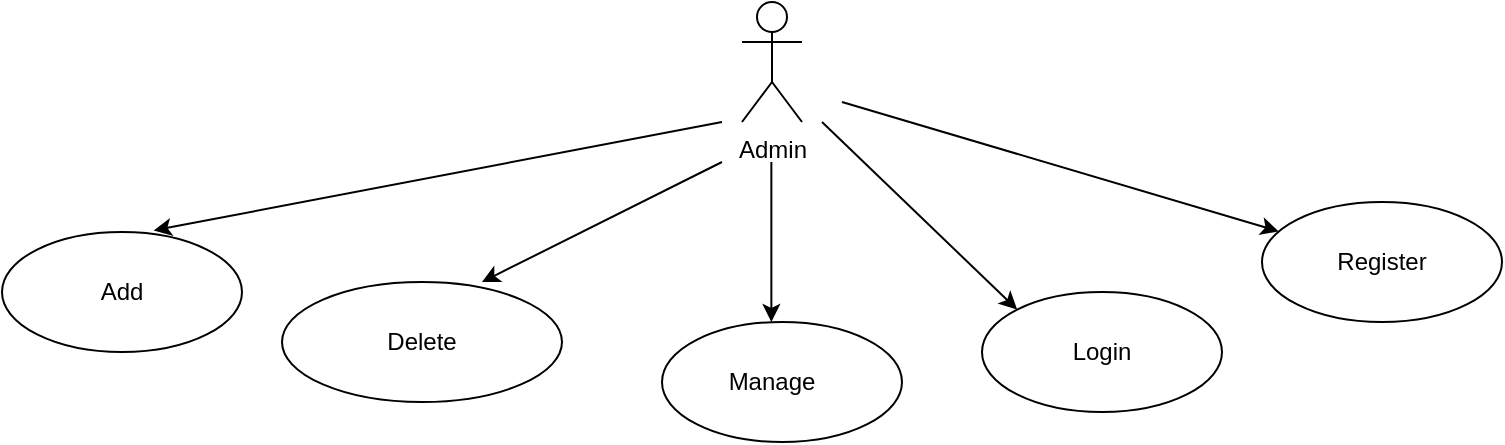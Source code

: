 <mxfile version="24.8.4">
  <diagram name="Page-1" id="ERjN1tuhO1kj2B1LDr1_">
    <mxGraphModel dx="1050" dy="557" grid="1" gridSize="10" guides="1" tooltips="1" connect="1" arrows="1" fold="1" page="1" pageScale="1" pageWidth="850" pageHeight="1100" math="0" shadow="0">
      <root>
        <mxCell id="0" />
        <mxCell id="1" parent="0" />
        <mxCell id="Q-sJEdhn4T2_N5rrTbVu-1" value="Admin" style="shape=umlActor;verticalLabelPosition=bottom;verticalAlign=top;html=1;outlineConnect=0;" parent="1" vertex="1">
          <mxGeometry x="390" y="120" width="30" height="60" as="geometry" />
        </mxCell>
        <mxCell id="Q-sJEdhn4T2_N5rrTbVu-2" value="" style="ellipse;whiteSpace=wrap;html=1;" parent="1" vertex="1">
          <mxGeometry x="20" y="235" width="120" height="60" as="geometry" />
        </mxCell>
        <mxCell id="Q-sJEdhn4T2_N5rrTbVu-3" value="" style="ellipse;whiteSpace=wrap;html=1;" parent="1" vertex="1">
          <mxGeometry x="160" y="260" width="140" height="60" as="geometry" />
        </mxCell>
        <mxCell id="Q-sJEdhn4T2_N5rrTbVu-4" value="" style="ellipse;whiteSpace=wrap;html=1;" parent="1" vertex="1">
          <mxGeometry x="350" y="280" width="120" height="60" as="geometry" />
        </mxCell>
        <mxCell id="Q-sJEdhn4T2_N5rrTbVu-9" value="Add" style="text;html=1;align=center;verticalAlign=middle;whiteSpace=wrap;rounded=0;" parent="1" vertex="1">
          <mxGeometry x="50" y="250" width="60" height="30" as="geometry" />
        </mxCell>
        <mxCell id="Q-sJEdhn4T2_N5rrTbVu-11" value="Delete" style="text;html=1;align=center;verticalAlign=middle;whiteSpace=wrap;rounded=0;" parent="1" vertex="1">
          <mxGeometry x="200" y="275" width="60" height="30" as="geometry" />
        </mxCell>
        <mxCell id="Q-sJEdhn4T2_N5rrTbVu-12" value="Manage" style="text;html=1;align=center;verticalAlign=middle;whiteSpace=wrap;rounded=0;" parent="1" vertex="1">
          <mxGeometry x="375" y="295" width="60" height="30" as="geometry" />
        </mxCell>
        <mxCell id="Q-sJEdhn4T2_N5rrTbVu-13" value="" style="endArrow=classic;html=1;rounded=0;entryX=0.632;entryY=-0.013;entryDx=0;entryDy=0;entryPerimeter=0;" parent="1" target="Q-sJEdhn4T2_N5rrTbVu-2" edge="1">
          <mxGeometry width="50" height="50" relative="1" as="geometry">
            <mxPoint x="380" y="180" as="sourcePoint" />
            <mxPoint x="330" y="190" as="targetPoint" />
          </mxGeometry>
        </mxCell>
        <mxCell id="Q-sJEdhn4T2_N5rrTbVu-14" value="" style="endArrow=classic;html=1;rounded=0;entryX=0.5;entryY=0;entryDx=0;entryDy=0;" parent="1" edge="1">
          <mxGeometry width="50" height="50" relative="1" as="geometry">
            <mxPoint x="404.68" y="200" as="sourcePoint" />
            <mxPoint x="404.68" y="280" as="targetPoint" />
          </mxGeometry>
        </mxCell>
        <mxCell id="Q-sJEdhn4T2_N5rrTbVu-15" value="" style="endArrow=classic;html=1;rounded=0;entryX=0.714;entryY=0;entryDx=0;entryDy=0;entryPerimeter=0;" parent="1" target="Q-sJEdhn4T2_N5rrTbVu-3" edge="1">
          <mxGeometry width="50" height="50" relative="1" as="geometry">
            <mxPoint x="380" y="200" as="sourcePoint" />
            <mxPoint x="359.96" y="270" as="targetPoint" />
          </mxGeometry>
        </mxCell>
        <mxCell id="0HaCh8Z2qIsf3LCBWcDn-1" value="" style="ellipse;whiteSpace=wrap;html=1;" vertex="1" parent="1">
          <mxGeometry x="510" y="265" width="120" height="60" as="geometry" />
        </mxCell>
        <mxCell id="0HaCh8Z2qIsf3LCBWcDn-3" value="" style="ellipse;whiteSpace=wrap;html=1;" vertex="1" parent="1">
          <mxGeometry x="650" y="220" width="120" height="60" as="geometry" />
        </mxCell>
        <mxCell id="0HaCh8Z2qIsf3LCBWcDn-4" style="edgeStyle=orthogonalEdgeStyle;rounded=0;orthogonalLoop=1;jettySize=auto;html=1;exitX=0.5;exitY=1;exitDx=0;exitDy=0;" edge="1" parent="1" source="0HaCh8Z2qIsf3LCBWcDn-3" target="0HaCh8Z2qIsf3LCBWcDn-3">
          <mxGeometry relative="1" as="geometry" />
        </mxCell>
        <mxCell id="0HaCh8Z2qIsf3LCBWcDn-5" value="Login" style="text;html=1;align=center;verticalAlign=middle;whiteSpace=wrap;rounded=0;" vertex="1" parent="1">
          <mxGeometry x="540" y="280" width="60" height="30" as="geometry" />
        </mxCell>
        <mxCell id="0HaCh8Z2qIsf3LCBWcDn-6" value="Register" style="text;html=1;align=center;verticalAlign=middle;whiteSpace=wrap;rounded=0;" vertex="1" parent="1">
          <mxGeometry x="680" y="235" width="60" height="30" as="geometry" />
        </mxCell>
        <mxCell id="0HaCh8Z2qIsf3LCBWcDn-7" value="" style="endArrow=classic;html=1;rounded=0;entryX=0;entryY=0;entryDx=0;entryDy=0;" edge="1" parent="1" target="0HaCh8Z2qIsf3LCBWcDn-1">
          <mxGeometry width="50" height="50" relative="1" as="geometry">
            <mxPoint x="430" y="180" as="sourcePoint" />
            <mxPoint x="520" y="160" as="targetPoint" />
          </mxGeometry>
        </mxCell>
        <mxCell id="0HaCh8Z2qIsf3LCBWcDn-8" value="" style="endArrow=classic;html=1;rounded=0;" edge="1" parent="1" target="0HaCh8Z2qIsf3LCBWcDn-3">
          <mxGeometry width="50" height="50" relative="1" as="geometry">
            <mxPoint x="440" y="170" as="sourcePoint" />
            <mxPoint x="590" y="160" as="targetPoint" />
          </mxGeometry>
        </mxCell>
      </root>
    </mxGraphModel>
  </diagram>
</mxfile>
